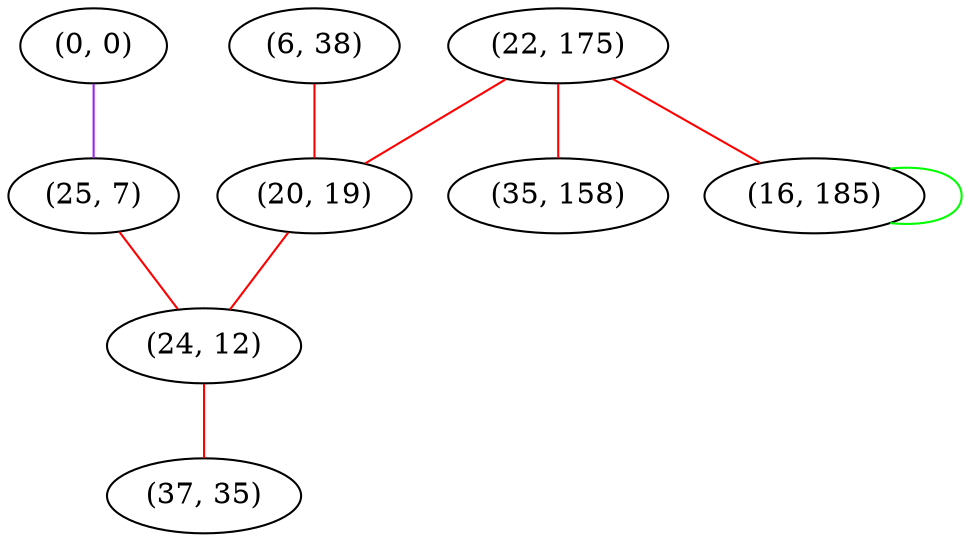 graph "" {
"(0, 0)";
"(6, 38)";
"(22, 175)";
"(35, 158)";
"(25, 7)";
"(20, 19)";
"(24, 12)";
"(16, 185)";
"(37, 35)";
"(0, 0)" -- "(25, 7)"  [color=purple, key=0, weight=4];
"(6, 38)" -- "(20, 19)"  [color=red, key=0, weight=1];
"(22, 175)" -- "(16, 185)"  [color=red, key=0, weight=1];
"(22, 175)" -- "(35, 158)"  [color=red, key=0, weight=1];
"(22, 175)" -- "(20, 19)"  [color=red, key=0, weight=1];
"(25, 7)" -- "(24, 12)"  [color=red, key=0, weight=1];
"(20, 19)" -- "(24, 12)"  [color=red, key=0, weight=1];
"(24, 12)" -- "(37, 35)"  [color=red, key=0, weight=1];
"(16, 185)" -- "(16, 185)"  [color=green, key=0, weight=2];
}
